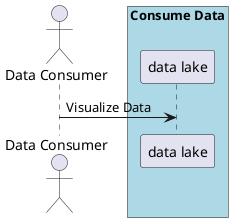 @startuml
Actor "Data Consumer" as A

box "Consume Data" #lightblue
participant "data lake" as S
A -> S : Visualize Data
end box

@enduml
